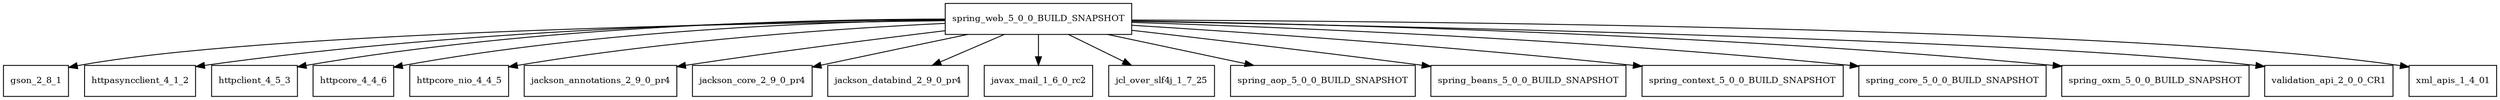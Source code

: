 digraph spring_web_5_0_0_BUILD_SNAPSHOT_dependencies {
  node [shape = box, fontsize=10.0];
  spring_web_5_0_0_BUILD_SNAPSHOT -> gson_2_8_1;
  spring_web_5_0_0_BUILD_SNAPSHOT -> httpasyncclient_4_1_2;
  spring_web_5_0_0_BUILD_SNAPSHOT -> httpclient_4_5_3;
  spring_web_5_0_0_BUILD_SNAPSHOT -> httpcore_4_4_6;
  spring_web_5_0_0_BUILD_SNAPSHOT -> httpcore_nio_4_4_5;
  spring_web_5_0_0_BUILD_SNAPSHOT -> jackson_annotations_2_9_0_pr4;
  spring_web_5_0_0_BUILD_SNAPSHOT -> jackson_core_2_9_0_pr4;
  spring_web_5_0_0_BUILD_SNAPSHOT -> jackson_databind_2_9_0_pr4;
  spring_web_5_0_0_BUILD_SNAPSHOT -> javax_mail_1_6_0_rc2;
  spring_web_5_0_0_BUILD_SNAPSHOT -> jcl_over_slf4j_1_7_25;
  spring_web_5_0_0_BUILD_SNAPSHOT -> spring_aop_5_0_0_BUILD_SNAPSHOT;
  spring_web_5_0_0_BUILD_SNAPSHOT -> spring_beans_5_0_0_BUILD_SNAPSHOT;
  spring_web_5_0_0_BUILD_SNAPSHOT -> spring_context_5_0_0_BUILD_SNAPSHOT;
  spring_web_5_0_0_BUILD_SNAPSHOT -> spring_core_5_0_0_BUILD_SNAPSHOT;
  spring_web_5_0_0_BUILD_SNAPSHOT -> spring_oxm_5_0_0_BUILD_SNAPSHOT;
  spring_web_5_0_0_BUILD_SNAPSHOT -> validation_api_2_0_0_CR1;
  spring_web_5_0_0_BUILD_SNAPSHOT -> xml_apis_1_4_01;
}
